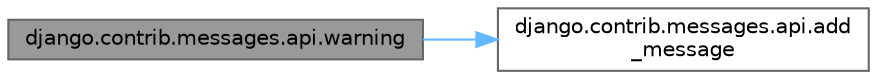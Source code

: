 digraph "django.contrib.messages.api.warning"
{
 // LATEX_PDF_SIZE
  bgcolor="transparent";
  edge [fontname=Helvetica,fontsize=10,labelfontname=Helvetica,labelfontsize=10];
  node [fontname=Helvetica,fontsize=10,shape=box,height=0.2,width=0.4];
  rankdir="LR";
  Node1 [id="Node000001",label="django.contrib.messages.api.warning",height=0.2,width=0.4,color="gray40", fillcolor="grey60", style="filled", fontcolor="black",tooltip=" "];
  Node1 -> Node2 [id="edge1_Node000001_Node000002",color="steelblue1",style="solid",tooltip=" "];
  Node2 [id="Node000002",label="django.contrib.messages.api.add\l_message",height=0.2,width=0.4,color="grey40", fillcolor="white", style="filled",URL="$namespacedjango_1_1contrib_1_1messages_1_1api.html#a0c0b81e2ebe3cbd6283e4019b10ba826",tooltip=" "];
}
